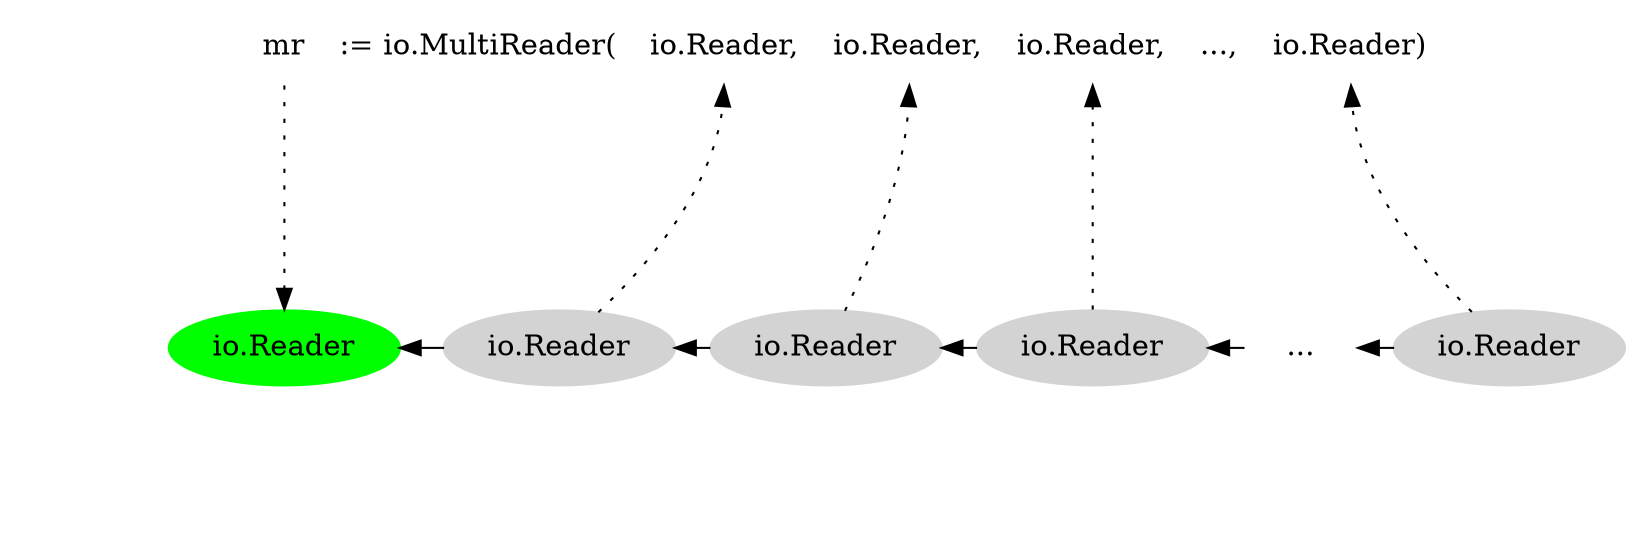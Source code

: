 digraph G {
	// ratio=.8;
	// graph [ranksep="0.1", pad="0"]
	rankdir=TB;

	subgraph guides {
		rankdir=TB;
		style=invis;
		color=white;
		shape=plaintext;
		node [style=invis shape=plaintext, splines=false];
		edge [style=invis]
		level1 -> level2 -> level3 -> level4;
	}

	start [style=unfilled, shape=record, color=white, label="<l0>mr | := io.MultiReader(|<l1>io.Reader, |<l2>io.Reader, |<l3>io.Reader,|<l4>..., |<lN>io.Reader)"]


	subgraph cluster_4 {
		mr	[style=filled,color=green,label="io.Reader"];
		r1 [style=filled,color=lightgrey,label="io.Reader"]
		r2 [style=filled,color=lightgrey,label="io.Reader"]
		r3 [style=filled,color=lightgrey,label="io.Reader"]
		rD [label="...",color=white,constraint=false]
		rN [style=filled,color=lightgrey,label="io.Reader"]

		graph [ordering="out"]

		r1 -> mr [constraint=false]
		r2 -> r1 [constraint=false]
		r3 -> r2 [constraint=false]
		rD -> r3 [constraint=false]
		rN -> rD [constraint=false]
	}

	start:l0 -> mr [style=dotted]

	r1 -> start:l1 [style=dotted]
	r2 -> start:l2 [style=dotted]
	r3 -> start:l3 [style=dotted]
	rD -> start:l4 [style=invis]
	rN -> start:lN [style=dotted]

	{rank=same start;			level1}
	{rank=same mr, r1, r2, r3, rD, rN;	level3}
}
